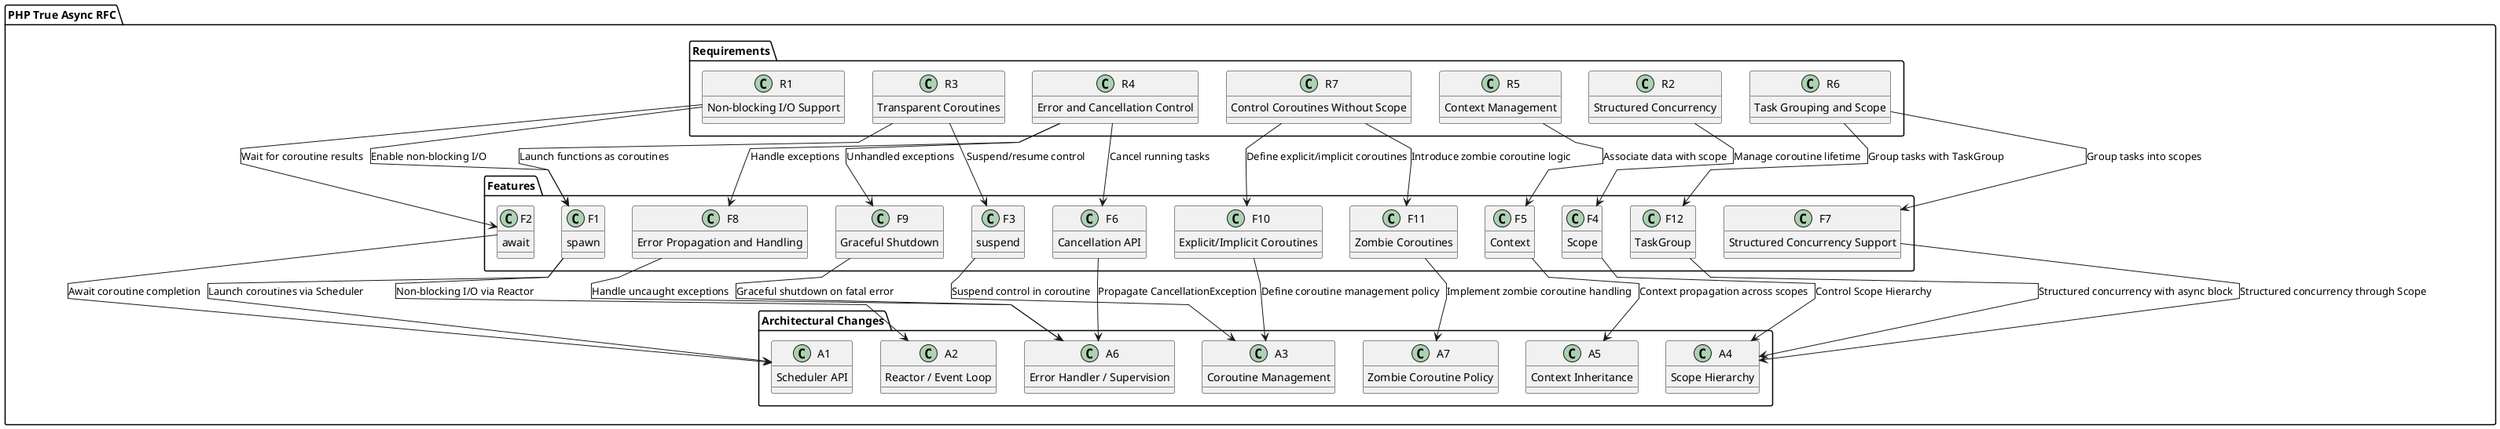 @startuml

skinparam linetype polyline

' Define the main packages
package "PHP True Async RFC" {
    package "Requirements" {
        R1 : Non-blocking I/O Support
        R2 : Structured Concurrency
        R3 : Transparent Coroutines
        R4 : Error and Cancellation Control
        R5 : Context Management
        R6 : Task Grouping and Scope
        R7 : Control Coroutines Without Scope
    }

    package "Features" {
        F1 : spawn
        F2 : await
        F3 : suspend
        F4 : Scope
        F5 : Context
        F6 : Cancellation API
        F7 : Structured Concurrency Support
        F8 : Error Propagation and Handling
        F9 : Graceful Shutdown
        F10 : Explicit/Implicit Coroutines
        F11 : Zombie Coroutines
        F12 : TaskGroup
    }

    package "Architectural Changes" {
        A1 : Scheduler API
        A2 : Reactor / Event Loop
        A3 : Coroutine Management
        A4 : Scope Hierarchy
        A5 : Context Inheritance
        A6 : Error Handler / Supervision
        A7 : Zombie Coroutine Policy
    }
}

' Define relationships from Requirements to Features
R1 --> F1 : Enable non-blocking I/O
R1 --> F2 : Wait for coroutine results
R2 --> F4 : Manage coroutine lifetime
R3 --> F1 : Launch functions as coroutines
R3 --> F3 : Suspend/resume control
R4 --> F6 : Cancel running tasks
R4 --> F9 : Unhandled exceptions
R4 --> F8 : Handle exceptions
R5 --> F5 : Associate data with scope
R6 --> F7 : Group tasks into scopes
R6 --> F12 : Group tasks with TaskGroup
R7 --> F10 : Define explicit/implicit coroutines
R7 --> F11 : Introduce zombie coroutine logic

' Define relationships from Features to Architectural Changes
F1 --> A1 : Launch coroutines via Scheduler
F1 --> A2 : Non-blocking I/O via Reactor
F2 --> A1 : Await coroutine completion
F3 --> A3 : Suspend control in coroutine
F4 --> A4 : Control Scope Hierarchy
F5 --> A5 : Context propagation across scopes
F6 --> A6 : Propagate CancellationException
F7 --> A4 : Structured concurrency through Scope
F12 --> A4 : Structured concurrency with async block
F8 --> A6 : Handle uncaught exceptions
F9 --> A6 : Graceful shutdown on fatal error
F10 --> A3 : Define coroutine management policy
F11 --> A7 : Implement zombie coroutine handling

@enduml
